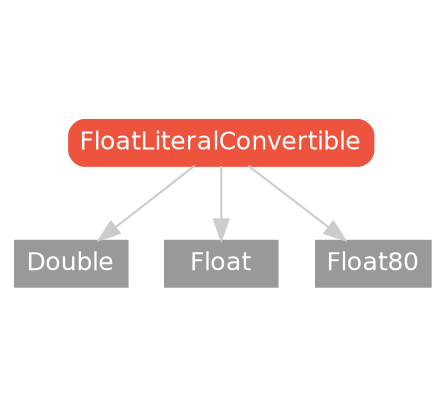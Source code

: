 strict digraph "FloatLiteralConvertible - Type Hierarchy - SwiftDoc.org" {
    pad="0.1,0.8"
    node [shape=box, style="filled,rounded", color="#999999", fillcolor="#999999", fontcolor=white, fontname=Helvetica, fontnames="Helvetica,sansserif", fontsize=12, margin="0.07,0.05", height="0.3"]
    edge [color="#cccccc"]
    "Double" [URL="/type/Double/hierarchy/", style=filled]
    "Float" [URL="/type/Float/hierarchy/", style=filled]
    "Float80" [URL="/type/Float80/hierarchy/", style=filled]
    "FloatLiteralConvertible" [URL="/protocol/FloatLiteralConvertible/", style="filled,rounded", fillcolor="#ee543d", color="#ee543d"]    "FloatLiteralConvertible" -> "Double"
    "FloatLiteralConvertible" -> "Float"
    "FloatLiteralConvertible" -> "Float80"
    subgraph Types {
        rank = max; "Double"; "Float"; "Float80";
    }
}